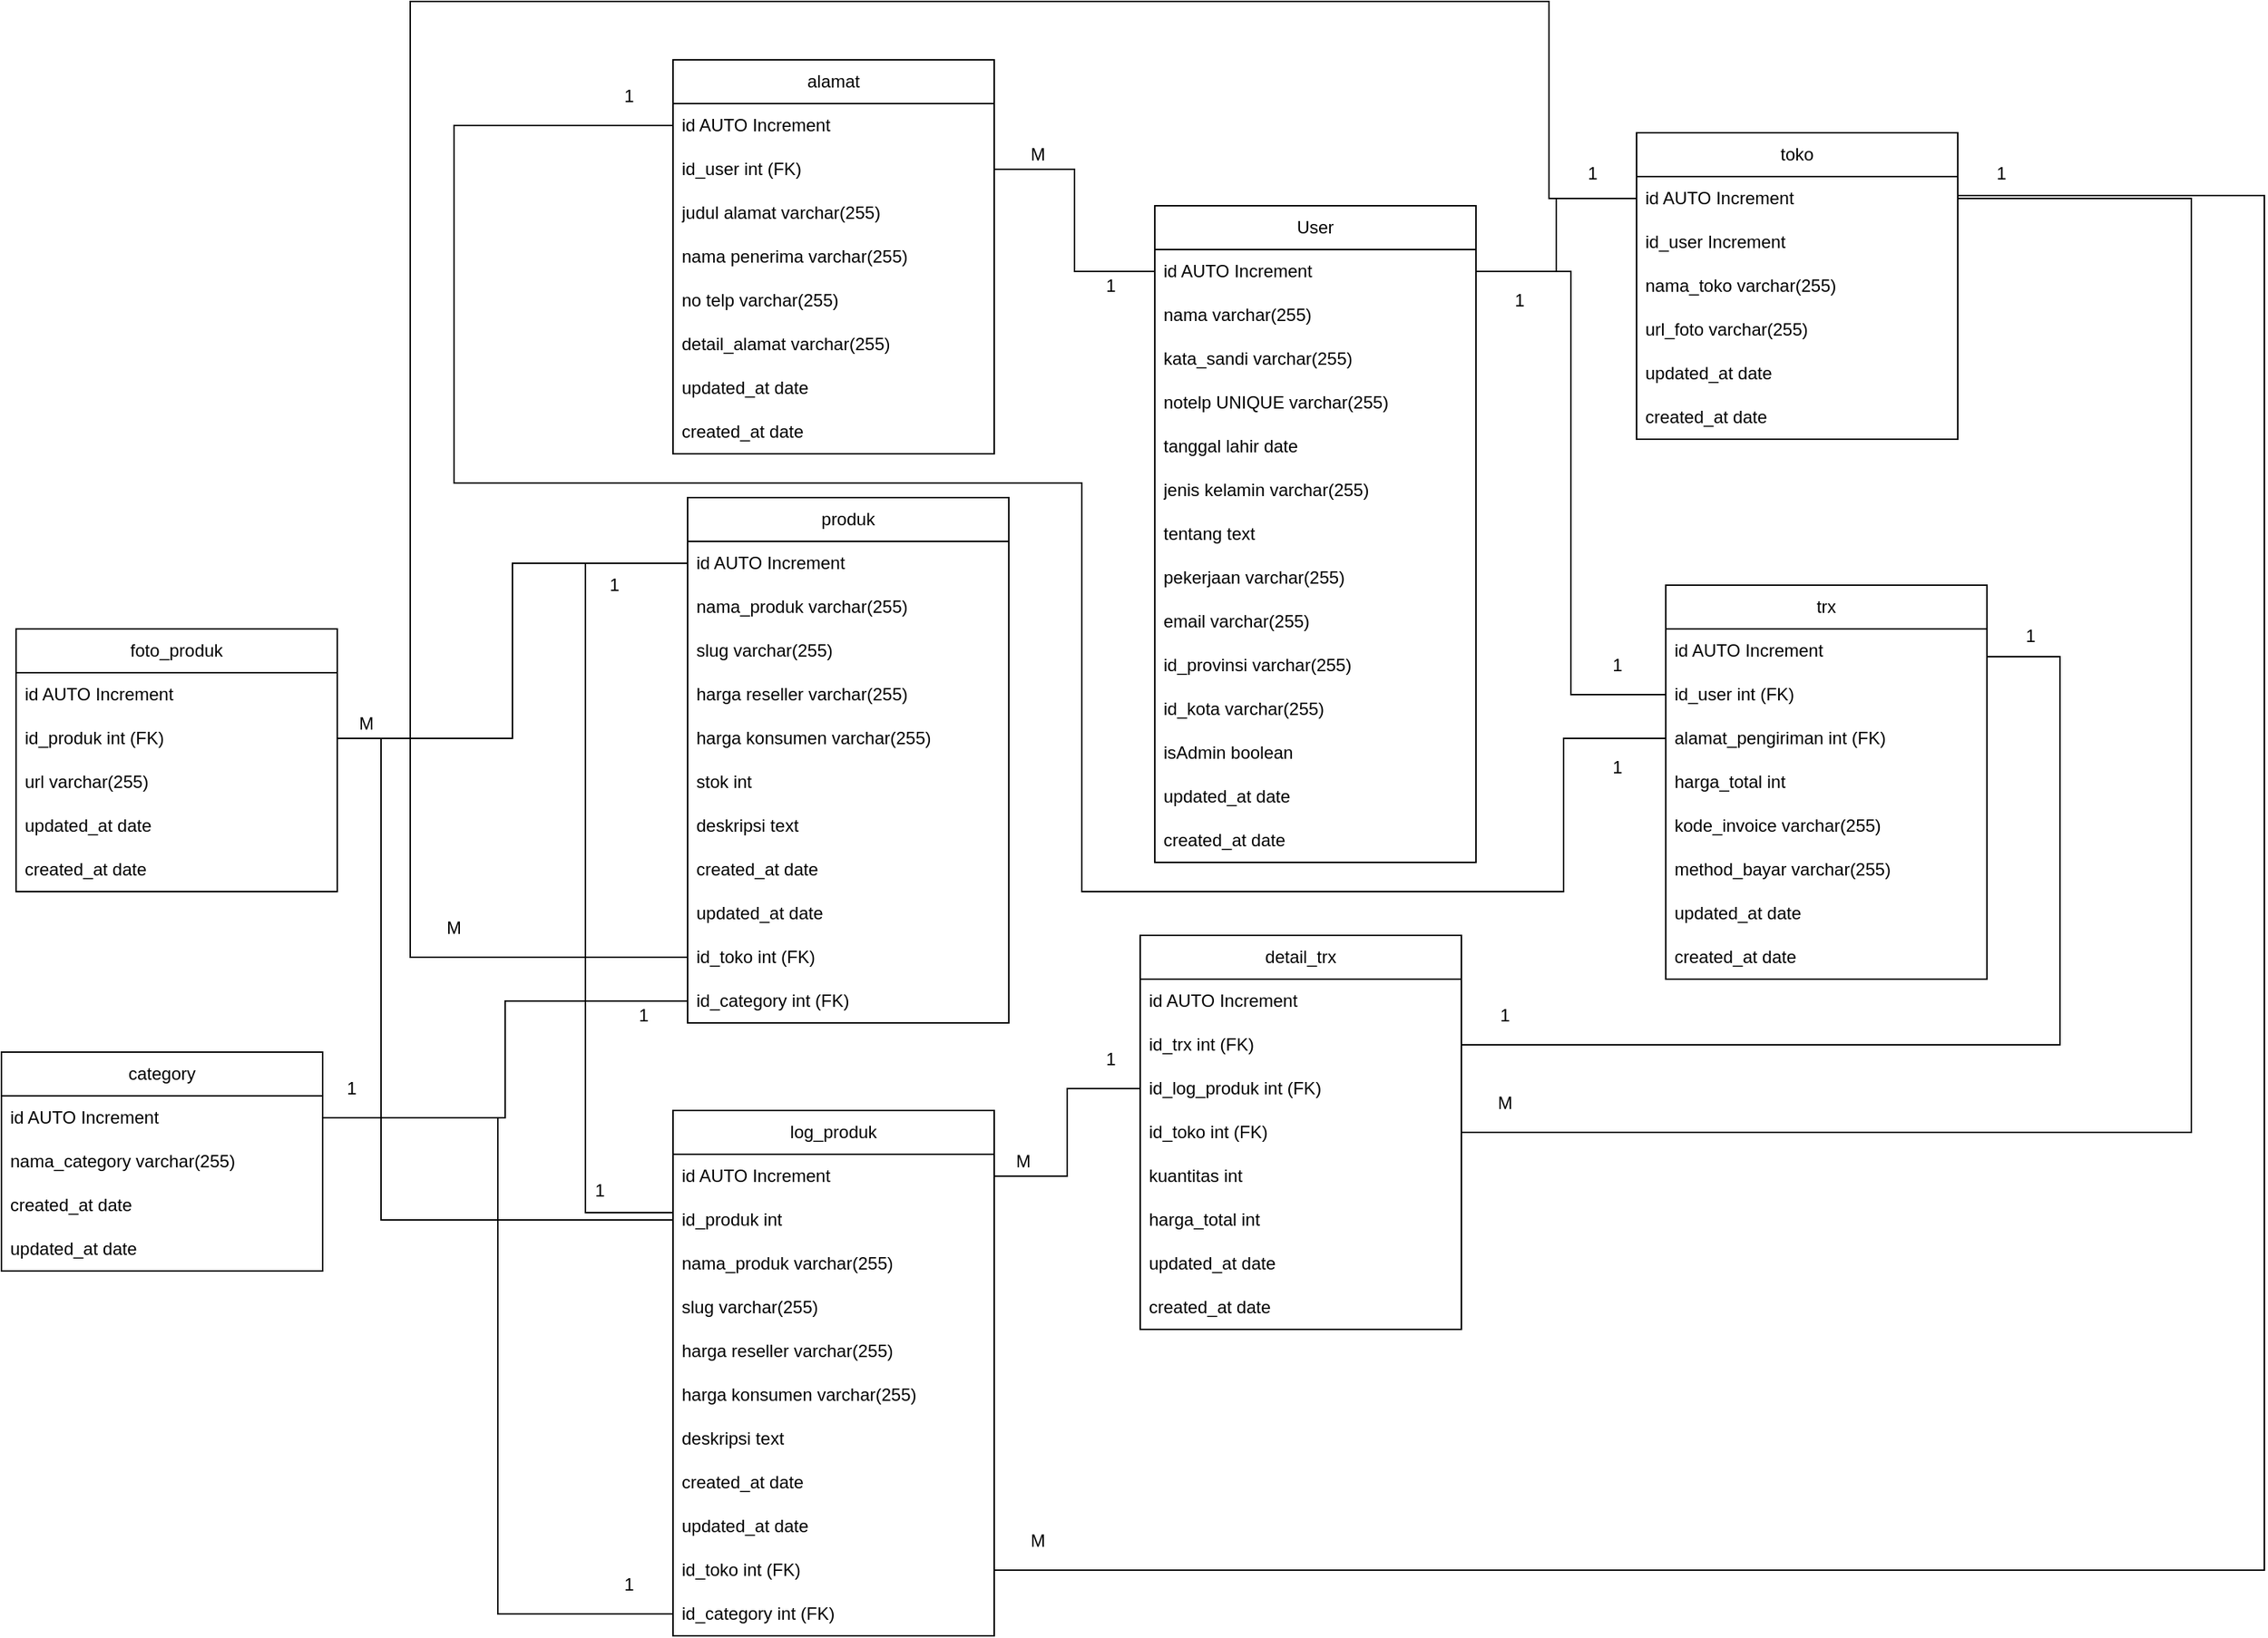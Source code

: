 <mxfile version="20.8.3" type="google"><diagram id="KQBnY74Hos26Ks-DuXT5" name="Page-1"><mxGraphModel grid="1" page="1" gridSize="10" guides="1" tooltips="1" connect="1" arrows="1" fold="1" pageScale="1" pageWidth="850" pageHeight="1100" math="0" shadow="0"><root><mxCell id="0"/><mxCell id="1" parent="0"/><mxCell id="DNa436gujoTy8kbdB5gE-1" value="User" style="swimlane;fontStyle=0;childLayout=stackLayout;horizontal=1;startSize=30;horizontalStack=0;resizeParent=1;resizeParentMax=0;resizeLast=0;collapsible=1;marginBottom=0;whiteSpace=wrap;html=1;" vertex="1" parent="1"><mxGeometry x="50" y="150" width="220" height="450" as="geometry"/></mxCell><mxCell id="DNa436gujoTy8kbdB5gE-2" value="id AUTO Increment" style="text;strokeColor=none;fillColor=none;align=left;verticalAlign=middle;spacingLeft=4;spacingRight=4;overflow=hidden;points=[[0,0.5],[1,0.5]];portConstraint=eastwest;rotatable=0;whiteSpace=wrap;html=1;" vertex="1" parent="DNa436gujoTy8kbdB5gE-1"><mxGeometry y="30" width="220" height="30" as="geometry"/></mxCell><mxCell id="DNa436gujoTy8kbdB5gE-3" value="nama varchar(255)" style="text;strokeColor=none;fillColor=none;align=left;verticalAlign=middle;spacingLeft=4;spacingRight=4;overflow=hidden;points=[[0,0.5],[1,0.5]];portConstraint=eastwest;rotatable=0;whiteSpace=wrap;html=1;" vertex="1" parent="DNa436gujoTy8kbdB5gE-1"><mxGeometry y="60" width="220" height="30" as="geometry"/></mxCell><mxCell id="DNa436gujoTy8kbdB5gE-4" value="kata_sandi varchar(255)" style="text;strokeColor=none;fillColor=none;align=left;verticalAlign=middle;spacingLeft=4;spacingRight=4;overflow=hidden;points=[[0,0.5],[1,0.5]];portConstraint=eastwest;rotatable=0;whiteSpace=wrap;html=1;" vertex="1" parent="DNa436gujoTy8kbdB5gE-1"><mxGeometry y="90" width="220" height="30" as="geometry"/></mxCell><mxCell id="DNa436gujoTy8kbdB5gE-5" value="notelp UNIQUE varchar(255)" style="text;strokeColor=none;fillColor=none;align=left;verticalAlign=middle;spacingLeft=4;spacingRight=4;overflow=hidden;points=[[0,0.5],[1,0.5]];portConstraint=eastwest;rotatable=0;whiteSpace=wrap;html=1;" vertex="1" parent="DNa436gujoTy8kbdB5gE-1"><mxGeometry y="120" width="220" height="30" as="geometry"/></mxCell><mxCell id="DNa436gujoTy8kbdB5gE-7" value="tanggal lahir date" style="text;strokeColor=none;fillColor=none;align=left;verticalAlign=middle;spacingLeft=4;spacingRight=4;overflow=hidden;points=[[0,0.5],[1,0.5]];portConstraint=eastwest;rotatable=0;whiteSpace=wrap;html=1;" vertex="1" parent="DNa436gujoTy8kbdB5gE-1"><mxGeometry y="150" width="220" height="30" as="geometry"/></mxCell><mxCell id="DNa436gujoTy8kbdB5gE-8" value="jenis kelamin varchar(255)" style="text;strokeColor=none;fillColor=none;align=left;verticalAlign=middle;spacingLeft=4;spacingRight=4;overflow=hidden;points=[[0,0.5],[1,0.5]];portConstraint=eastwest;rotatable=0;whiteSpace=wrap;html=1;" vertex="1" parent="DNa436gujoTy8kbdB5gE-1"><mxGeometry y="180" width="220" height="30" as="geometry"/></mxCell><mxCell id="DNa436gujoTy8kbdB5gE-9" value="tentang text" style="text;strokeColor=none;fillColor=none;align=left;verticalAlign=middle;spacingLeft=4;spacingRight=4;overflow=hidden;points=[[0,0.5],[1,0.5]];portConstraint=eastwest;rotatable=0;whiteSpace=wrap;html=1;" vertex="1" parent="DNa436gujoTy8kbdB5gE-1"><mxGeometry y="210" width="220" height="30" as="geometry"/></mxCell><mxCell id="P6yMIk0qTG_osEoe4rNK-1" value="pekerjaan varchar(255)" style="text;strokeColor=none;fillColor=none;align=left;verticalAlign=middle;spacingLeft=4;spacingRight=4;overflow=hidden;points=[[0,0.5],[1,0.5]];portConstraint=eastwest;rotatable=0;whiteSpace=wrap;html=1;" vertex="1" parent="DNa436gujoTy8kbdB5gE-1"><mxGeometry y="240" width="220" height="30" as="geometry"/></mxCell><mxCell id="ZB51NE4OQ8fc1RpSR0RS-1" value="email varchar(255)" style="text;strokeColor=none;fillColor=none;align=left;verticalAlign=middle;spacingLeft=4;spacingRight=4;overflow=hidden;points=[[0,0.5],[1,0.5]];portConstraint=eastwest;rotatable=0;whiteSpace=wrap;html=1;" vertex="1" parent="DNa436gujoTy8kbdB5gE-1"><mxGeometry y="270" width="220" height="30" as="geometry"/></mxCell><mxCell id="ZB51NE4OQ8fc1RpSR0RS-2" value="id_provinsi varchar(255)" style="text;strokeColor=none;fillColor=none;align=left;verticalAlign=middle;spacingLeft=4;spacingRight=4;overflow=hidden;points=[[0,0.5],[1,0.5]];portConstraint=eastwest;rotatable=0;whiteSpace=wrap;html=1;" vertex="1" parent="DNa436gujoTy8kbdB5gE-1"><mxGeometry y="300" width="220" height="30" as="geometry"/></mxCell><mxCell id="ZB51NE4OQ8fc1RpSR0RS-3" value="id_kota varchar(255)" style="text;strokeColor=none;fillColor=none;align=left;verticalAlign=middle;spacingLeft=4;spacingRight=4;overflow=hidden;points=[[0,0.5],[1,0.5]];portConstraint=eastwest;rotatable=0;whiteSpace=wrap;html=1;" vertex="1" parent="DNa436gujoTy8kbdB5gE-1"><mxGeometry y="330" width="220" height="30" as="geometry"/></mxCell><mxCell id="4ngwAUeDw_jG-7ZT7INU-1" value="isAdmin boolean" style="text;strokeColor=none;fillColor=none;align=left;verticalAlign=middle;spacingLeft=4;spacingRight=4;overflow=hidden;points=[[0,0.5],[1,0.5]];portConstraint=eastwest;rotatable=0;whiteSpace=wrap;html=1;" vertex="1" parent="DNa436gujoTy8kbdB5gE-1"><mxGeometry y="360" width="220" height="30" as="geometry"/></mxCell><mxCell id="P6yMIk0qTG_osEoe4rNK-61" value="updated_at date" style="text;strokeColor=none;fillColor=none;align=left;verticalAlign=middle;spacingLeft=4;spacingRight=4;overflow=hidden;points=[[0,0.5],[1,0.5]];portConstraint=eastwest;rotatable=0;whiteSpace=wrap;html=1;" vertex="1" parent="DNa436gujoTy8kbdB5gE-1"><mxGeometry y="390" width="220" height="30" as="geometry"/></mxCell><mxCell id="P6yMIk0qTG_osEoe4rNK-56" value="created_at date" style="text;strokeColor=none;fillColor=none;align=left;verticalAlign=middle;spacingLeft=4;spacingRight=4;overflow=hidden;points=[[0,0.5],[1,0.5]];portConstraint=eastwest;rotatable=0;whiteSpace=wrap;html=1;" vertex="1" parent="DNa436gujoTy8kbdB5gE-1"><mxGeometry y="420" width="220" height="30" as="geometry"/></mxCell><mxCell id="P6yMIk0qTG_osEoe4rNK-3" value="produk" style="swimlane;fontStyle=0;childLayout=stackLayout;horizontal=1;startSize=30;horizontalStack=0;resizeParent=1;resizeParentMax=0;resizeLast=0;collapsible=1;marginBottom=0;whiteSpace=wrap;html=1;" vertex="1" parent="1"><mxGeometry x="-270" y="350" width="220" height="360" as="geometry"/></mxCell><mxCell id="P6yMIk0qTG_osEoe4rNK-4" value="id AUTO Increment" style="text;strokeColor=none;fillColor=none;align=left;verticalAlign=middle;spacingLeft=4;spacingRight=4;overflow=hidden;points=[[0,0.5],[1,0.5]];portConstraint=eastwest;rotatable=0;whiteSpace=wrap;html=1;" vertex="1" parent="P6yMIk0qTG_osEoe4rNK-3"><mxGeometry y="30" width="220" height="30" as="geometry"/></mxCell><mxCell id="P6yMIk0qTG_osEoe4rNK-5" value="nama_produk varchar(255)" style="text;strokeColor=none;fillColor=none;align=left;verticalAlign=middle;spacingLeft=4;spacingRight=4;overflow=hidden;points=[[0,0.5],[1,0.5]];portConstraint=eastwest;rotatable=0;whiteSpace=wrap;html=1;" vertex="1" parent="P6yMIk0qTG_osEoe4rNK-3"><mxGeometry y="60" width="220" height="30" as="geometry"/></mxCell><mxCell id="P6yMIk0qTG_osEoe4rNK-6" value="slug varchar(255)" style="text;strokeColor=none;fillColor=none;align=left;verticalAlign=middle;spacingLeft=4;spacingRight=4;overflow=hidden;points=[[0,0.5],[1,0.5]];portConstraint=eastwest;rotatable=0;whiteSpace=wrap;html=1;" vertex="1" parent="P6yMIk0qTG_osEoe4rNK-3"><mxGeometry y="90" width="220" height="30" as="geometry"/></mxCell><mxCell id="P6yMIk0qTG_osEoe4rNK-22" value="harga reseller varchar(255)" style="text;strokeColor=none;fillColor=none;align=left;verticalAlign=middle;spacingLeft=4;spacingRight=4;overflow=hidden;points=[[0,0.5],[1,0.5]];portConstraint=eastwest;rotatable=0;whiteSpace=wrap;html=1;" vertex="1" parent="P6yMIk0qTG_osEoe4rNK-3"><mxGeometry y="120" width="220" height="30" as="geometry"/></mxCell><mxCell id="P6yMIk0qTG_osEoe4rNK-23" value="harga konsumen varchar(255)" style="text;strokeColor=none;fillColor=none;align=left;verticalAlign=middle;spacingLeft=4;spacingRight=4;overflow=hidden;points=[[0,0.5],[1,0.5]];portConstraint=eastwest;rotatable=0;whiteSpace=wrap;html=1;" vertex="1" parent="P6yMIk0qTG_osEoe4rNK-3"><mxGeometry y="150" width="220" height="30" as="geometry"/></mxCell><mxCell id="P6yMIk0qTG_osEoe4rNK-24" value="stok int" style="text;strokeColor=none;fillColor=none;align=left;verticalAlign=middle;spacingLeft=4;spacingRight=4;overflow=hidden;points=[[0,0.5],[1,0.5]];portConstraint=eastwest;rotatable=0;whiteSpace=wrap;html=1;" vertex="1" parent="P6yMIk0qTG_osEoe4rNK-3"><mxGeometry y="180" width="220" height="30" as="geometry"/></mxCell><mxCell id="P6yMIk0qTG_osEoe4rNK-25" value="deskripsi text" style="text;strokeColor=none;fillColor=none;align=left;verticalAlign=middle;spacingLeft=4;spacingRight=4;overflow=hidden;points=[[0,0.5],[1,0.5]];portConstraint=eastwest;rotatable=0;whiteSpace=wrap;html=1;" vertex="1" parent="P6yMIk0qTG_osEoe4rNK-3"><mxGeometry y="210" width="220" height="30" as="geometry"/></mxCell><mxCell id="P6yMIk0qTG_osEoe4rNK-60" value="created_at date" style="text;strokeColor=none;fillColor=none;align=left;verticalAlign=middle;spacingLeft=4;spacingRight=4;overflow=hidden;points=[[0,0.5],[1,0.5]];portConstraint=eastwest;rotatable=0;whiteSpace=wrap;html=1;" vertex="1" parent="P6yMIk0qTG_osEoe4rNK-3"><mxGeometry y="240" width="220" height="30" as="geometry"/></mxCell><mxCell id="P6yMIk0qTG_osEoe4rNK-57" value="updated_at date" style="text;strokeColor=none;fillColor=none;align=left;verticalAlign=middle;spacingLeft=4;spacingRight=4;overflow=hidden;points=[[0,0.5],[1,0.5]];portConstraint=eastwest;rotatable=0;whiteSpace=wrap;html=1;" vertex="1" parent="P6yMIk0qTG_osEoe4rNK-3"><mxGeometry y="270" width="220" height="30" as="geometry"/></mxCell><mxCell id="P6yMIk0qTG_osEoe4rNK-26" value="id_toko int (FK)" style="text;strokeColor=none;fillColor=none;align=left;verticalAlign=middle;spacingLeft=4;spacingRight=4;overflow=hidden;points=[[0,0.5],[1,0.5]];portConstraint=eastwest;rotatable=0;whiteSpace=wrap;html=1;" vertex="1" parent="P6yMIk0qTG_osEoe4rNK-3"><mxGeometry y="300" width="220" height="30" as="geometry"/></mxCell><mxCell id="P6yMIk0qTG_osEoe4rNK-40" value="id_category int (FK)" style="text;strokeColor=none;fillColor=none;align=left;verticalAlign=middle;spacingLeft=4;spacingRight=4;overflow=hidden;points=[[0,0.5],[1,0.5]];portConstraint=eastwest;rotatable=0;whiteSpace=wrap;html=1;" vertex="1" parent="P6yMIk0qTG_osEoe4rNK-3"><mxGeometry y="330" width="220" height="30" as="geometry"/></mxCell><mxCell id="P6yMIk0qTG_osEoe4rNK-14" value="category" style="swimlane;fontStyle=0;childLayout=stackLayout;horizontal=1;startSize=30;horizontalStack=0;resizeParent=1;resizeParentMax=0;resizeLast=0;collapsible=1;marginBottom=0;whiteSpace=wrap;html=1;" vertex="1" parent="1"><mxGeometry x="-740" y="730" width="220" height="150" as="geometry"/></mxCell><mxCell id="P6yMIk0qTG_osEoe4rNK-129" value="id AUTO Increment" style="text;strokeColor=none;fillColor=none;align=left;verticalAlign=middle;spacingLeft=4;spacingRight=4;overflow=hidden;points=[[0,0.5],[1,0.5]];portConstraint=eastwest;rotatable=0;whiteSpace=wrap;html=1;" vertex="1" parent="P6yMIk0qTG_osEoe4rNK-14"><mxGeometry y="30" width="220" height="30" as="geometry"/></mxCell><mxCell id="P6yMIk0qTG_osEoe4rNK-16" value="nama_category varchar(255)" style="text;strokeColor=none;fillColor=none;align=left;verticalAlign=middle;spacingLeft=4;spacingRight=4;overflow=hidden;points=[[0,0.5],[1,0.5]];portConstraint=eastwest;rotatable=0;whiteSpace=wrap;html=1;" vertex="1" parent="P6yMIk0qTG_osEoe4rNK-14"><mxGeometry y="60" width="220" height="30" as="geometry"/></mxCell><mxCell id="P6yMIk0qTG_osEoe4rNK-64" value="created_at date" style="text;strokeColor=none;fillColor=none;align=left;verticalAlign=middle;spacingLeft=4;spacingRight=4;overflow=hidden;points=[[0,0.5],[1,0.5]];portConstraint=eastwest;rotatable=0;whiteSpace=wrap;html=1;" vertex="1" parent="P6yMIk0qTG_osEoe4rNK-14"><mxGeometry y="90" width="220" height="30" as="geometry"/></mxCell><mxCell id="P6yMIk0qTG_osEoe4rNK-65" value="updated_at date" style="text;strokeColor=none;fillColor=none;align=left;verticalAlign=middle;spacingLeft=4;spacingRight=4;overflow=hidden;points=[[0,0.5],[1,0.5]];portConstraint=eastwest;rotatable=0;whiteSpace=wrap;html=1;" vertex="1" parent="P6yMIk0qTG_osEoe4rNK-14"><mxGeometry y="120" width="220" height="30" as="geometry"/></mxCell><mxCell id="P6yMIk0qTG_osEoe4rNK-18" value="foto_produk" style="swimlane;fontStyle=0;childLayout=stackLayout;horizontal=1;startSize=30;horizontalStack=0;resizeParent=1;resizeParentMax=0;resizeLast=0;collapsible=1;marginBottom=0;whiteSpace=wrap;html=1;" vertex="1" parent="1"><mxGeometry x="-730" y="440" width="220" height="180" as="geometry"/></mxCell><mxCell id="P6yMIk0qTG_osEoe4rNK-19" value="id AUTO Increment" style="text;strokeColor=none;fillColor=none;align=left;verticalAlign=middle;spacingLeft=4;spacingRight=4;overflow=hidden;points=[[0,0.5],[1,0.5]];portConstraint=eastwest;rotatable=0;whiteSpace=wrap;html=1;" vertex="1" parent="P6yMIk0qTG_osEoe4rNK-18"><mxGeometry y="30" width="220" height="30" as="geometry"/></mxCell><mxCell id="P6yMIk0qTG_osEoe4rNK-20" value="id_produk int (FK)" style="text;strokeColor=none;fillColor=none;align=left;verticalAlign=middle;spacingLeft=4;spacingRight=4;overflow=hidden;points=[[0,0.5],[1,0.5]];portConstraint=eastwest;rotatable=0;whiteSpace=wrap;html=1;" vertex="1" parent="P6yMIk0qTG_osEoe4rNK-18"><mxGeometry y="60" width="220" height="30" as="geometry"/></mxCell><mxCell id="P6yMIk0qTG_osEoe4rNK-21" value="url varchar(255)" style="text;strokeColor=none;fillColor=none;align=left;verticalAlign=middle;spacingLeft=4;spacingRight=4;overflow=hidden;points=[[0,0.5],[1,0.5]];portConstraint=eastwest;rotatable=0;whiteSpace=wrap;html=1;" vertex="1" parent="P6yMIk0qTG_osEoe4rNK-18"><mxGeometry y="90" width="220" height="30" as="geometry"/></mxCell><mxCell id="P6yMIk0qTG_osEoe4rNK-67" value="updated_at date" style="text;strokeColor=none;fillColor=none;align=left;verticalAlign=middle;spacingLeft=4;spacingRight=4;overflow=hidden;points=[[0,0.5],[1,0.5]];portConstraint=eastwest;rotatable=0;whiteSpace=wrap;html=1;" vertex="1" parent="P6yMIk0qTG_osEoe4rNK-18"><mxGeometry y="120" width="220" height="30" as="geometry"/></mxCell><mxCell id="P6yMIk0qTG_osEoe4rNK-66" value="created_at date" style="text;strokeColor=none;fillColor=none;align=left;verticalAlign=middle;spacingLeft=4;spacingRight=4;overflow=hidden;points=[[0,0.5],[1,0.5]];portConstraint=eastwest;rotatable=0;whiteSpace=wrap;html=1;" vertex="1" parent="P6yMIk0qTG_osEoe4rNK-18"><mxGeometry y="150" width="220" height="30" as="geometry"/></mxCell><mxCell id="P6yMIk0qTG_osEoe4rNK-29" value="trx" style="swimlane;fontStyle=0;childLayout=stackLayout;horizontal=1;startSize=30;horizontalStack=0;resizeParent=1;resizeParentMax=0;resizeLast=0;collapsible=1;marginBottom=0;whiteSpace=wrap;html=1;" vertex="1" parent="1"><mxGeometry x="400" y="410" width="220" height="270" as="geometry"/></mxCell><mxCell id="P6yMIk0qTG_osEoe4rNK-30" value="id AUTO Increment" style="text;strokeColor=none;fillColor=none;align=left;verticalAlign=middle;spacingLeft=4;spacingRight=4;overflow=hidden;points=[[0,0.5],[1,0.5]];portConstraint=eastwest;rotatable=0;whiteSpace=wrap;html=1;" vertex="1" parent="P6yMIk0qTG_osEoe4rNK-29"><mxGeometry y="30" width="220" height="30" as="geometry"/></mxCell><mxCell id="P6yMIk0qTG_osEoe4rNK-42" value="id_user int (FK)" style="text;strokeColor=none;fillColor=none;align=left;verticalAlign=middle;spacingLeft=4;spacingRight=4;overflow=hidden;points=[[0,0.5],[1,0.5]];portConstraint=eastwest;rotatable=0;whiteSpace=wrap;html=1;" vertex="1" parent="P6yMIk0qTG_osEoe4rNK-29"><mxGeometry y="60" width="220" height="30" as="geometry"/></mxCell><mxCell id="P6yMIk0qTG_osEoe4rNK-43" value="alamat_pengiriman int (FK)" style="text;strokeColor=none;fillColor=none;align=left;verticalAlign=middle;spacingLeft=4;spacingRight=4;overflow=hidden;points=[[0,0.5],[1,0.5]];portConstraint=eastwest;rotatable=0;whiteSpace=wrap;html=1;" vertex="1" parent="P6yMIk0qTG_osEoe4rNK-29"><mxGeometry y="90" width="220" height="30" as="geometry"/></mxCell><mxCell id="P6yMIk0qTG_osEoe4rNK-32" value="harga_total int" style="text;strokeColor=none;fillColor=none;align=left;verticalAlign=middle;spacingLeft=4;spacingRight=4;overflow=hidden;points=[[0,0.5],[1,0.5]];portConstraint=eastwest;rotatable=0;whiteSpace=wrap;html=1;" vertex="1" parent="P6yMIk0qTG_osEoe4rNK-29"><mxGeometry y="120" width="220" height="30" as="geometry"/></mxCell><mxCell id="P6yMIk0qTG_osEoe4rNK-33" value="kode_invoice varchar(255)" style="text;strokeColor=none;fillColor=none;align=left;verticalAlign=middle;spacingLeft=4;spacingRight=4;overflow=hidden;points=[[0,0.5],[1,0.5]];portConstraint=eastwest;rotatable=0;whiteSpace=wrap;html=1;" vertex="1" parent="P6yMIk0qTG_osEoe4rNK-29"><mxGeometry y="150" width="220" height="30" as="geometry"/></mxCell><mxCell id="P6yMIk0qTG_osEoe4rNK-146" value="method_bayar varchar(255)" style="text;strokeColor=none;fillColor=none;align=left;verticalAlign=middle;spacingLeft=4;spacingRight=4;overflow=hidden;points=[[0,0.5],[1,0.5]];portConstraint=eastwest;rotatable=0;whiteSpace=wrap;html=1;" vertex="1" parent="P6yMIk0qTG_osEoe4rNK-29"><mxGeometry y="180" width="220" height="30" as="geometry"/></mxCell><mxCell id="P6yMIk0qTG_osEoe4rNK-69" value="updated_at date" style="text;strokeColor=none;fillColor=none;align=left;verticalAlign=middle;spacingLeft=4;spacingRight=4;overflow=hidden;points=[[0,0.5],[1,0.5]];portConstraint=eastwest;rotatable=0;whiteSpace=wrap;html=1;" vertex="1" parent="P6yMIk0qTG_osEoe4rNK-29"><mxGeometry y="210" width="220" height="30" as="geometry"/></mxCell><mxCell id="P6yMIk0qTG_osEoe4rNK-68" value="created_at date" style="text;strokeColor=none;fillColor=none;align=left;verticalAlign=middle;spacingLeft=4;spacingRight=4;overflow=hidden;points=[[0,0.5],[1,0.5]];portConstraint=eastwest;rotatable=0;whiteSpace=wrap;html=1;" vertex="1" parent="P6yMIk0qTG_osEoe4rNK-29"><mxGeometry y="240" width="220" height="30" as="geometry"/></mxCell><mxCell id="P6yMIk0qTG_osEoe4rNK-45" value="log_produk" style="swimlane;fontStyle=0;childLayout=stackLayout;horizontal=1;startSize=30;horizontalStack=0;resizeParent=1;resizeParentMax=0;resizeLast=0;collapsible=1;marginBottom=0;whiteSpace=wrap;html=1;" vertex="1" parent="1"><mxGeometry x="-280" y="770" width="220" height="360" as="geometry"/></mxCell><mxCell id="P6yMIk0qTG_osEoe4rNK-46" value="id AUTO Increment" style="text;strokeColor=none;fillColor=none;align=left;verticalAlign=middle;spacingLeft=4;spacingRight=4;overflow=hidden;points=[[0,0.5],[1,0.5]];portConstraint=eastwest;rotatable=0;whiteSpace=wrap;html=1;" vertex="1" parent="P6yMIk0qTG_osEoe4rNK-45"><mxGeometry y="30" width="220" height="30" as="geometry"/></mxCell><mxCell id="P6yMIk0qTG_osEoe4rNK-55" value="id_produk int" style="text;strokeColor=none;fillColor=none;align=left;verticalAlign=middle;spacingLeft=4;spacingRight=4;overflow=hidden;points=[[0,0.5],[1,0.5]];portConstraint=eastwest;rotatable=0;whiteSpace=wrap;html=1;" vertex="1" parent="P6yMIk0qTG_osEoe4rNK-45"><mxGeometry y="60" width="220" height="30" as="geometry"/></mxCell><mxCell id="P6yMIk0qTG_osEoe4rNK-47" value="nama_produk varchar(255)" style="text;strokeColor=none;fillColor=none;align=left;verticalAlign=middle;spacingLeft=4;spacingRight=4;overflow=hidden;points=[[0,0.5],[1,0.5]];portConstraint=eastwest;rotatable=0;whiteSpace=wrap;html=1;" vertex="1" parent="P6yMIk0qTG_osEoe4rNK-45"><mxGeometry y="90" width="220" height="30" as="geometry"/></mxCell><mxCell id="P6yMIk0qTG_osEoe4rNK-48" value="slug varchar(255)" style="text;strokeColor=none;fillColor=none;align=left;verticalAlign=middle;spacingLeft=4;spacingRight=4;overflow=hidden;points=[[0,0.5],[1,0.5]];portConstraint=eastwest;rotatable=0;whiteSpace=wrap;html=1;" vertex="1" parent="P6yMIk0qTG_osEoe4rNK-45"><mxGeometry y="120" width="220" height="30" as="geometry"/></mxCell><mxCell id="P6yMIk0qTG_osEoe4rNK-49" value="harga reseller varchar(255)" style="text;strokeColor=none;fillColor=none;align=left;verticalAlign=middle;spacingLeft=4;spacingRight=4;overflow=hidden;points=[[0,0.5],[1,0.5]];portConstraint=eastwest;rotatable=0;whiteSpace=wrap;html=1;" vertex="1" parent="P6yMIk0qTG_osEoe4rNK-45"><mxGeometry y="150" width="220" height="30" as="geometry"/></mxCell><mxCell id="P6yMIk0qTG_osEoe4rNK-50" value="harga konsumen varchar(255)" style="text;strokeColor=none;fillColor=none;align=left;verticalAlign=middle;spacingLeft=4;spacingRight=4;overflow=hidden;points=[[0,0.5],[1,0.5]];portConstraint=eastwest;rotatable=0;whiteSpace=wrap;html=1;" vertex="1" parent="P6yMIk0qTG_osEoe4rNK-45"><mxGeometry y="180" width="220" height="30" as="geometry"/></mxCell><mxCell id="P6yMIk0qTG_osEoe4rNK-52" value="deskripsi text" style="text;strokeColor=none;fillColor=none;align=left;verticalAlign=middle;spacingLeft=4;spacingRight=4;overflow=hidden;points=[[0,0.5],[1,0.5]];portConstraint=eastwest;rotatable=0;whiteSpace=wrap;html=1;" vertex="1" parent="P6yMIk0qTG_osEoe4rNK-45"><mxGeometry y="210" width="220" height="30" as="geometry"/></mxCell><mxCell id="P6yMIk0qTG_osEoe4rNK-63" value="created_at date" style="text;strokeColor=none;fillColor=none;align=left;verticalAlign=middle;spacingLeft=4;spacingRight=4;overflow=hidden;points=[[0,0.5],[1,0.5]];portConstraint=eastwest;rotatable=0;whiteSpace=wrap;html=1;" vertex="1" parent="P6yMIk0qTG_osEoe4rNK-45"><mxGeometry y="240" width="220" height="30" as="geometry"/></mxCell><mxCell id="P6yMIk0qTG_osEoe4rNK-62" value="updated_at date" style="text;strokeColor=none;fillColor=none;align=left;verticalAlign=middle;spacingLeft=4;spacingRight=4;overflow=hidden;points=[[0,0.5],[1,0.5]];portConstraint=eastwest;rotatable=0;whiteSpace=wrap;html=1;" vertex="1" parent="P6yMIk0qTG_osEoe4rNK-45"><mxGeometry y="270" width="220" height="30" as="geometry"/></mxCell><mxCell id="P6yMIk0qTG_osEoe4rNK-53" value="id_toko int (FK)" style="text;strokeColor=none;fillColor=none;align=left;verticalAlign=middle;spacingLeft=4;spacingRight=4;overflow=hidden;points=[[0,0.5],[1,0.5]];portConstraint=eastwest;rotatable=0;whiteSpace=wrap;html=1;" vertex="1" parent="P6yMIk0qTG_osEoe4rNK-45"><mxGeometry y="300" width="220" height="30" as="geometry"/></mxCell><mxCell id="P6yMIk0qTG_osEoe4rNK-54" value="id_category int (FK)" style="text;strokeColor=none;fillColor=none;align=left;verticalAlign=middle;spacingLeft=4;spacingRight=4;overflow=hidden;points=[[0,0.5],[1,0.5]];portConstraint=eastwest;rotatable=0;whiteSpace=wrap;html=1;" vertex="1" parent="P6yMIk0qTG_osEoe4rNK-45"><mxGeometry y="330" width="220" height="30" as="geometry"/></mxCell><mxCell id="P6yMIk0qTG_osEoe4rNK-70" value="detail_trx" style="swimlane;fontStyle=0;childLayout=stackLayout;horizontal=1;startSize=30;horizontalStack=0;resizeParent=1;resizeParentMax=0;resizeLast=0;collapsible=1;marginBottom=0;whiteSpace=wrap;html=1;" vertex="1" parent="1"><mxGeometry x="40" y="650" width="220" height="270" as="geometry"/></mxCell><mxCell id="P6yMIk0qTG_osEoe4rNK-71" value="id AUTO Increment" style="text;strokeColor=none;fillColor=none;align=left;verticalAlign=middle;spacingLeft=4;spacingRight=4;overflow=hidden;points=[[0,0.5],[1,0.5]];portConstraint=eastwest;rotatable=0;whiteSpace=wrap;html=1;" vertex="1" parent="P6yMIk0qTG_osEoe4rNK-70"><mxGeometry y="30" width="220" height="30" as="geometry"/></mxCell><mxCell id="P6yMIk0qTG_osEoe4rNK-72" value="id_trx int (FK)" style="text;strokeColor=none;fillColor=none;align=left;verticalAlign=middle;spacingLeft=4;spacingRight=4;overflow=hidden;points=[[0,0.5],[1,0.5]];portConstraint=eastwest;rotatable=0;whiteSpace=wrap;html=1;" vertex="1" parent="P6yMIk0qTG_osEoe4rNK-70"><mxGeometry y="60" width="220" height="30" as="geometry"/></mxCell><mxCell id="P6yMIk0qTG_osEoe4rNK-75" value="id_log_produk int (FK)" style="text;strokeColor=none;fillColor=none;align=left;verticalAlign=middle;spacingLeft=4;spacingRight=4;overflow=hidden;points=[[0,0.5],[1,0.5]];portConstraint=eastwest;rotatable=0;whiteSpace=wrap;html=1;" vertex="1" parent="P6yMIk0qTG_osEoe4rNK-70"><mxGeometry y="90" width="220" height="30" as="geometry"/></mxCell><mxCell id="P6yMIk0qTG_osEoe4rNK-131" value="id_toko int (FK)" style="text;strokeColor=none;fillColor=none;align=left;verticalAlign=middle;spacingLeft=4;spacingRight=4;overflow=hidden;points=[[0,0.5],[1,0.5]];portConstraint=eastwest;rotatable=0;whiteSpace=wrap;html=1;" vertex="1" parent="P6yMIk0qTG_osEoe4rNK-70"><mxGeometry y="120" width="220" height="30" as="geometry"/></mxCell><mxCell id="P6yMIk0qTG_osEoe4rNK-76" value="kuantitas int" style="text;strokeColor=none;fillColor=none;align=left;verticalAlign=middle;spacingLeft=4;spacingRight=4;overflow=hidden;points=[[0,0.5],[1,0.5]];portConstraint=eastwest;rotatable=0;whiteSpace=wrap;html=1;" vertex="1" parent="P6yMIk0qTG_osEoe4rNK-70"><mxGeometry y="150" width="220" height="30" as="geometry"/></mxCell><mxCell id="P6yMIk0qTG_osEoe4rNK-77" value="harga_total int" style="text;strokeColor=none;fillColor=none;align=left;verticalAlign=middle;spacingLeft=4;spacingRight=4;overflow=hidden;points=[[0,0.5],[1,0.5]];portConstraint=eastwest;rotatable=0;whiteSpace=wrap;html=1;" vertex="1" parent="P6yMIk0qTG_osEoe4rNK-70"><mxGeometry y="180" width="220" height="30" as="geometry"/></mxCell><mxCell id="P6yMIk0qTG_osEoe4rNK-83" value="updated_at date" style="text;strokeColor=none;fillColor=none;align=left;verticalAlign=middle;spacingLeft=4;spacingRight=4;overflow=hidden;points=[[0,0.5],[1,0.5]];portConstraint=eastwest;rotatable=0;whiteSpace=wrap;html=1;" vertex="1" parent="P6yMIk0qTG_osEoe4rNK-70"><mxGeometry y="210" width="220" height="30" as="geometry"/></mxCell><mxCell id="P6yMIk0qTG_osEoe4rNK-84" value="created_at date" style="text;strokeColor=none;fillColor=none;align=left;verticalAlign=middle;spacingLeft=4;spacingRight=4;overflow=hidden;points=[[0,0.5],[1,0.5]];portConstraint=eastwest;rotatable=0;whiteSpace=wrap;html=1;" vertex="1" parent="P6yMIk0qTG_osEoe4rNK-70"><mxGeometry y="240" width="220" height="30" as="geometry"/></mxCell><mxCell id="P6yMIk0qTG_osEoe4rNK-89" value="alamat" style="swimlane;fontStyle=0;childLayout=stackLayout;horizontal=1;startSize=30;horizontalStack=0;resizeParent=1;resizeParentMax=0;resizeLast=0;collapsible=1;marginBottom=0;whiteSpace=wrap;html=1;" vertex="1" parent="1"><mxGeometry x="-280" y="50" width="220" height="270" as="geometry"/></mxCell><mxCell id="P6yMIk0qTG_osEoe4rNK-90" value="id AUTO Increment" style="text;strokeColor=none;fillColor=none;align=left;verticalAlign=middle;spacingLeft=4;spacingRight=4;overflow=hidden;points=[[0,0.5],[1,0.5]];portConstraint=eastwest;rotatable=0;whiteSpace=wrap;html=1;" vertex="1" parent="P6yMIk0qTG_osEoe4rNK-89"><mxGeometry y="30" width="220" height="30" as="geometry"/></mxCell><mxCell id="P6yMIk0qTG_osEoe4rNK-91" value="id_user int (FK)" style="text;strokeColor=none;fillColor=none;align=left;verticalAlign=middle;spacingLeft=4;spacingRight=4;overflow=hidden;points=[[0,0.5],[1,0.5]];portConstraint=eastwest;rotatable=0;whiteSpace=wrap;html=1;" vertex="1" parent="P6yMIk0qTG_osEoe4rNK-89"><mxGeometry y="60" width="220" height="30" as="geometry"/></mxCell><mxCell id="P6yMIk0qTG_osEoe4rNK-92" value="judul alamat varchar(255)" style="text;strokeColor=none;fillColor=none;align=left;verticalAlign=middle;spacingLeft=4;spacingRight=4;overflow=hidden;points=[[0,0.5],[1,0.5]];portConstraint=eastwest;rotatable=0;whiteSpace=wrap;html=1;" vertex="1" parent="P6yMIk0qTG_osEoe4rNK-89"><mxGeometry y="90" width="220" height="30" as="geometry"/></mxCell><mxCell id="P6yMIk0qTG_osEoe4rNK-93" value="nama penerima varchar(255)" style="text;strokeColor=none;fillColor=none;align=left;verticalAlign=middle;spacingLeft=4;spacingRight=4;overflow=hidden;points=[[0,0.5],[1,0.5]];portConstraint=eastwest;rotatable=0;whiteSpace=wrap;html=1;" vertex="1" parent="P6yMIk0qTG_osEoe4rNK-89"><mxGeometry y="120" width="220" height="30" as="geometry"/></mxCell><mxCell id="P6yMIk0qTG_osEoe4rNK-94" value="no telp&amp;nbsp;varchar(255)" style="text;strokeColor=none;fillColor=none;align=left;verticalAlign=middle;spacingLeft=4;spacingRight=4;overflow=hidden;points=[[0,0.5],[1,0.5]];portConstraint=eastwest;rotatable=0;whiteSpace=wrap;html=1;" vertex="1" parent="P6yMIk0qTG_osEoe4rNK-89"><mxGeometry y="150" width="220" height="30" as="geometry"/></mxCell><mxCell id="P6yMIk0qTG_osEoe4rNK-96" value="detail_alamat&amp;nbsp;varchar(255)" style="text;strokeColor=none;fillColor=none;align=left;verticalAlign=middle;spacingLeft=4;spacingRight=4;overflow=hidden;points=[[0,0.5],[1,0.5]];portConstraint=eastwest;rotatable=0;whiteSpace=wrap;html=1;" vertex="1" parent="P6yMIk0qTG_osEoe4rNK-89"><mxGeometry y="180" width="220" height="30" as="geometry"/></mxCell><mxCell id="P6yMIk0qTG_osEoe4rNK-100" value="updated_at date" style="text;strokeColor=none;fillColor=none;align=left;verticalAlign=middle;spacingLeft=4;spacingRight=4;overflow=hidden;points=[[0,0.5],[1,0.5]];portConstraint=eastwest;rotatable=0;whiteSpace=wrap;html=1;" vertex="1" parent="P6yMIk0qTG_osEoe4rNK-89"><mxGeometry y="210" width="220" height="30" as="geometry"/></mxCell><mxCell id="P6yMIk0qTG_osEoe4rNK-101" value="created_at date" style="text;strokeColor=none;fillColor=none;align=left;verticalAlign=middle;spacingLeft=4;spacingRight=4;overflow=hidden;points=[[0,0.5],[1,0.5]];portConstraint=eastwest;rotatable=0;whiteSpace=wrap;html=1;" vertex="1" parent="P6yMIk0qTG_osEoe4rNK-89"><mxGeometry y="240" width="220" height="30" as="geometry"/></mxCell><mxCell id="P6yMIk0qTG_osEoe4rNK-116" value="toko" style="swimlane;fontStyle=0;childLayout=stackLayout;horizontal=1;startSize=30;horizontalStack=0;resizeParent=1;resizeParentMax=0;resizeLast=0;collapsible=1;marginBottom=0;whiteSpace=wrap;html=1;" vertex="1" parent="1"><mxGeometry x="380" y="100" width="220" height="210" as="geometry"/></mxCell><mxCell id="P6yMIk0qTG_osEoe4rNK-117" value="id AUTO Increment" style="text;strokeColor=none;fillColor=none;align=left;verticalAlign=middle;spacingLeft=4;spacingRight=4;overflow=hidden;points=[[0,0.5],[1,0.5]];portConstraint=eastwest;rotatable=0;whiteSpace=wrap;html=1;" vertex="1" parent="P6yMIk0qTG_osEoe4rNK-116"><mxGeometry y="30" width="220" height="30" as="geometry"/></mxCell><mxCell id="P6yMIk0qTG_osEoe4rNK-130" value="id_user Increment" style="text;strokeColor=none;fillColor=none;align=left;verticalAlign=middle;spacingLeft=4;spacingRight=4;overflow=hidden;points=[[0,0.5],[1,0.5]];portConstraint=eastwest;rotatable=0;whiteSpace=wrap;html=1;" vertex="1" parent="P6yMIk0qTG_osEoe4rNK-116"><mxGeometry y="60" width="220" height="30" as="geometry"/></mxCell><mxCell id="P6yMIk0qTG_osEoe4rNK-118" value="nama_toko varchar(255)" style="text;strokeColor=none;fillColor=none;align=left;verticalAlign=middle;spacingLeft=4;spacingRight=4;overflow=hidden;points=[[0,0.5],[1,0.5]];portConstraint=eastwest;rotatable=0;whiteSpace=wrap;html=1;" vertex="1" parent="P6yMIk0qTG_osEoe4rNK-116"><mxGeometry y="90" width="220" height="30" as="geometry"/></mxCell><mxCell id="P6yMIk0qTG_osEoe4rNK-119" value="url_foto varchar(255)" style="text;strokeColor=none;fillColor=none;align=left;verticalAlign=middle;spacingLeft=4;spacingRight=4;overflow=hidden;points=[[0,0.5],[1,0.5]];portConstraint=eastwest;rotatable=0;whiteSpace=wrap;html=1;" vertex="1" parent="P6yMIk0qTG_osEoe4rNK-116"><mxGeometry y="120" width="220" height="30" as="geometry"/></mxCell><mxCell id="P6yMIk0qTG_osEoe4rNK-127" value="updated_at date" style="text;strokeColor=none;fillColor=none;align=left;verticalAlign=middle;spacingLeft=4;spacingRight=4;overflow=hidden;points=[[0,0.5],[1,0.5]];portConstraint=eastwest;rotatable=0;whiteSpace=wrap;html=1;" vertex="1" parent="P6yMIk0qTG_osEoe4rNK-116"><mxGeometry y="150" width="220" height="30" as="geometry"/></mxCell><mxCell id="P6yMIk0qTG_osEoe4rNK-128" value="created_at date" style="text;strokeColor=none;fillColor=none;align=left;verticalAlign=middle;spacingLeft=4;spacingRight=4;overflow=hidden;points=[[0,0.5],[1,0.5]];portConstraint=eastwest;rotatable=0;whiteSpace=wrap;html=1;" vertex="1" parent="P6yMIk0qTG_osEoe4rNK-116"><mxGeometry y="180" width="220" height="30" as="geometry"/></mxCell><mxCell id="P6yMIk0qTG_osEoe4rNK-136" value="" style="group" connectable="0" vertex="1" parent="1"><mxGeometry x="-60" y="100" width="110" height="180" as="geometry"/></mxCell><mxCell id="P6yMIk0qTG_osEoe4rNK-132" value="" style="endArrow=none;html=1;rounded=0;entryX=0;entryY=0.5;entryDx=0;entryDy=0;exitX=1;exitY=0.5;exitDx=0;exitDy=0;edgeStyle=orthogonalEdgeStyle;" edge="1" parent="P6yMIk0qTG_osEoe4rNK-136" source="P6yMIk0qTG_osEoe4rNK-91" target="DNa436gujoTy8kbdB5gE-2"><mxGeometry width="50" height="50" relative="1" as="geometry"><mxPoint x="130" y="190" as="sourcePoint"/><mxPoint x="180" y="140" as="targetPoint"/></mxGeometry></mxCell><mxCell id="P6yMIk0qTG_osEoe4rNK-134" value="M" style="text;html=1;strokeColor=none;fillColor=none;align=center;verticalAlign=middle;whiteSpace=wrap;rounded=0;" vertex="1" parent="P6yMIk0qTG_osEoe4rNK-136"><mxGeometry width="60" height="30" as="geometry"/></mxCell><mxCell id="P6yMIk0qTG_osEoe4rNK-135" value="1" style="text;html=1;strokeColor=none;fillColor=none;align=center;verticalAlign=middle;whiteSpace=wrap;rounded=0;" vertex="1" parent="P6yMIk0qTG_osEoe4rNK-136"><mxGeometry x="50" y="90" width="60" height="30" as="geometry"/></mxCell><mxCell id="P6yMIk0qTG_osEoe4rNK-142" value="" style="endArrow=none;html=1;rounded=0;edgeStyle=orthogonalEdgeStyle;" edge="1" parent="1" source="DNa436gujoTy8kbdB5gE-2" target="P6yMIk0qTG_osEoe4rNK-117"><mxGeometry width="50" height="50" relative="1" as="geometry"><mxPoint x="340" y="180" as="sourcePoint"/><mxPoint x="390" y="130" as="targetPoint"/></mxGeometry></mxCell><mxCell id="P6yMIk0qTG_osEoe4rNK-144" value="1" style="text;html=1;strokeColor=none;fillColor=none;align=center;verticalAlign=middle;whiteSpace=wrap;rounded=0;" vertex="1" parent="1"><mxGeometry x="270" y="200" width="60" height="30" as="geometry"/></mxCell><mxCell id="P6yMIk0qTG_osEoe4rNK-145" value="1" style="text;html=1;strokeColor=none;fillColor=none;align=center;verticalAlign=middle;whiteSpace=wrap;rounded=0;" vertex="1" parent="1"><mxGeometry x="320" y="113" width="60" height="30" as="geometry"/></mxCell><mxCell id="P6yMIk0qTG_osEoe4rNK-147" value="" style="endArrow=none;html=1;rounded=0;edgeStyle=orthogonalEdgeStyle;exitX=1;exitY=0.5;exitDx=0;exitDy=0;entryX=0;entryY=0.5;entryDx=0;entryDy=0;" edge="1" parent="1" source="DNa436gujoTy8kbdB5gE-2" target="P6yMIk0qTG_osEoe4rNK-42"><mxGeometry width="50" height="50" relative="1" as="geometry"><mxPoint x="280" y="285.0" as="sourcePoint"/><mxPoint x="390" y="155.0" as="targetPoint"/></mxGeometry></mxCell><mxCell id="P6yMIk0qTG_osEoe4rNK-148" value="1" style="text;html=1;strokeColor=none;fillColor=none;align=center;verticalAlign=middle;whiteSpace=wrap;rounded=0;" vertex="1" parent="1"><mxGeometry x="337" y="450" width="60" height="30" as="geometry"/></mxCell><mxCell id="P6yMIk0qTG_osEoe4rNK-149" value="" style="endArrow=none;html=1;rounded=0;edgeStyle=orthogonalEdgeStyle;exitX=1;exitY=0.5;exitDx=0;exitDy=0;" edge="1" parent="1" source="P6yMIk0qTG_osEoe4rNK-72" target="P6yMIk0qTG_osEoe4rNK-30"><mxGeometry width="50" height="50" relative="1" as="geometry"><mxPoint x="330" y="680" as="sourcePoint"/><mxPoint x="350" y="640" as="targetPoint"/><Array as="points"><mxPoint x="670" y="725"/><mxPoint x="670" y="459"/></Array></mxGeometry></mxCell><mxCell id="P6yMIk0qTG_osEoe4rNK-150" value="1" style="text;html=1;strokeColor=none;fillColor=none;align=center;verticalAlign=middle;whiteSpace=wrap;rounded=0;" vertex="1" parent="1"><mxGeometry x="620" y="430" width="60" height="30" as="geometry"/></mxCell><mxCell id="P6yMIk0qTG_osEoe4rNK-151" value="1" style="text;html=1;strokeColor=none;fillColor=none;align=center;verticalAlign=middle;whiteSpace=wrap;rounded=0;" vertex="1" parent="1"><mxGeometry x="260" y="690" width="60" height="30" as="geometry"/></mxCell><mxCell id="P6yMIk0qTG_osEoe4rNK-154" style="edgeStyle=orthogonalEdgeStyle;rounded=0;orthogonalLoop=1;jettySize=auto;html=1;entryX=1;entryY=0.5;entryDx=0;entryDy=0;endArrow=none;endFill=0;" edge="1" parent="1" source="P6yMIk0qTG_osEoe4rNK-131" target="P6yMIk0qTG_osEoe4rNK-117"><mxGeometry relative="1" as="geometry"><Array as="points"><mxPoint x="760" y="785"/><mxPoint x="760" y="145"/></Array></mxGeometry></mxCell><mxCell id="P6yMIk0qTG_osEoe4rNK-155" value="1" style="text;html=1;strokeColor=none;fillColor=none;align=center;verticalAlign=middle;whiteSpace=wrap;rounded=0;" vertex="1" parent="1"><mxGeometry x="600" y="113" width="60" height="30" as="geometry"/></mxCell><mxCell id="P6yMIk0qTG_osEoe4rNK-158" value="M" style="text;html=1;strokeColor=none;fillColor=none;align=center;verticalAlign=middle;whiteSpace=wrap;rounded=0;" vertex="1" parent="1"><mxGeometry x="260" y="750" width="60" height="30" as="geometry"/></mxCell><mxCell id="P6yMIk0qTG_osEoe4rNK-159" style="edgeStyle=orthogonalEdgeStyle;rounded=0;orthogonalLoop=1;jettySize=auto;html=1;entryX=0;entryY=0.5;entryDx=0;entryDy=0;endArrow=none;endFill=0;" edge="1" parent="1" source="P6yMIk0qTG_osEoe4rNK-90" target="P6yMIk0qTG_osEoe4rNK-43"><mxGeometry relative="1" as="geometry"><Array as="points"><mxPoint x="-430" y="95"/><mxPoint x="-430" y="340"/><mxPoint y="340"/><mxPoint y="620"/><mxPoint x="330" y="620"/><mxPoint x="330" y="515"/></Array></mxGeometry></mxCell><mxCell id="P6yMIk0qTG_osEoe4rNK-160" value="1" style="text;html=1;strokeColor=none;fillColor=none;align=center;verticalAlign=middle;whiteSpace=wrap;rounded=0;" vertex="1" parent="1"><mxGeometry x="337" y="520" width="60" height="30" as="geometry"/></mxCell><mxCell id="P6yMIk0qTG_osEoe4rNK-161" value="1" style="text;html=1;strokeColor=none;fillColor=none;align=center;verticalAlign=middle;whiteSpace=wrap;rounded=0;" vertex="1" parent="1"><mxGeometry x="-340" y="60" width="60" height="30" as="geometry"/></mxCell><mxCell id="P6yMIk0qTG_osEoe4rNK-163" style="edgeStyle=orthogonalEdgeStyle;rounded=0;orthogonalLoop=1;jettySize=auto;html=1;endArrow=none;endFill=0;" edge="1" parent="1" source="P6yMIk0qTG_osEoe4rNK-75" target="P6yMIk0qTG_osEoe4rNK-46"><mxGeometry relative="1" as="geometry"/></mxCell><mxCell id="P6yMIk0qTG_osEoe4rNK-165" style="edgeStyle=orthogonalEdgeStyle;rounded=0;orthogonalLoop=1;jettySize=auto;html=1;exitX=0;exitY=0.5;exitDx=0;exitDy=0;endArrow=none;endFill=0;entryX=0;entryY=0.5;entryDx=0;entryDy=0;" edge="1" parent="1" source="P6yMIk0qTG_osEoe4rNK-55" target="P6yMIk0qTG_osEoe4rNK-4"><mxGeometry relative="1" as="geometry"><mxPoint x="-290" y="460" as="targetPoint"/><Array as="points"><mxPoint x="-280" y="840"/><mxPoint x="-340" y="840"/><mxPoint x="-340" y="395"/></Array></mxGeometry></mxCell><mxCell id="P6yMIk0qTG_osEoe4rNK-166" value="M" style="text;html=1;strokeColor=none;fillColor=none;align=center;verticalAlign=middle;whiteSpace=wrap;rounded=0;" vertex="1" parent="1"><mxGeometry x="-60" y="1050" width="60" height="30" as="geometry"/></mxCell><mxCell id="P6yMIk0qTG_osEoe4rNK-167" value="M" style="text;html=1;strokeColor=none;fillColor=none;align=center;verticalAlign=middle;whiteSpace=wrap;rounded=0;" vertex="1" parent="1"><mxGeometry x="-70" y="790" width="60" height="30" as="geometry"/></mxCell><mxCell id="P6yMIk0qTG_osEoe4rNK-175" style="edgeStyle=orthogonalEdgeStyle;rounded=0;orthogonalLoop=1;jettySize=auto;html=1;endArrow=none;endFill=0;exitX=1;exitY=0.5;exitDx=0;exitDy=0;" edge="1" parent="1" source="P6yMIk0qTG_osEoe4rNK-53"><mxGeometry relative="1" as="geometry"><mxPoint x="600" y="143" as="targetPoint"/><Array as="points"><mxPoint x="810" y="1085"/><mxPoint x="810" y="143"/></Array></mxGeometry></mxCell><mxCell id="P6yMIk0qTG_osEoe4rNK-176" style="edgeStyle=orthogonalEdgeStyle;rounded=0;orthogonalLoop=1;jettySize=auto;html=1;entryX=0;entryY=0.5;entryDx=0;entryDy=0;endArrow=none;endFill=0;" edge="1" parent="1" source="P6yMIk0qTG_osEoe4rNK-26" target="P6yMIk0qTG_osEoe4rNK-117"><mxGeometry relative="1" as="geometry"><Array as="points"><mxPoint x="-460" y="665"/><mxPoint x="-460" y="10"/><mxPoint x="320" y="10"/><mxPoint x="320" y="145"/></Array></mxGeometry></mxCell><mxCell id="P6yMIk0qTG_osEoe4rNK-177" value="1" style="text;html=1;strokeColor=none;fillColor=none;align=center;verticalAlign=middle;whiteSpace=wrap;rounded=0;" vertex="1" parent="1"><mxGeometry x="-10" y="720" width="60" height="30" as="geometry"/></mxCell><mxCell id="P6yMIk0qTG_osEoe4rNK-178" value="M" style="text;html=1;strokeColor=none;fillColor=none;align=center;verticalAlign=middle;whiteSpace=wrap;rounded=0;" vertex="1" parent="1"><mxGeometry x="-460" y="630" width="60" height="30" as="geometry"/></mxCell><mxCell id="P6yMIk0qTG_osEoe4rNK-179" value="1" style="text;html=1;strokeColor=none;fillColor=none;align=center;verticalAlign=middle;whiteSpace=wrap;rounded=0;" vertex="1" parent="1"><mxGeometry x="-350" y="395" width="60" height="30" as="geometry"/></mxCell><mxCell id="P6yMIk0qTG_osEoe4rNK-180" value="1" style="text;html=1;strokeColor=none;fillColor=none;align=center;verticalAlign=middle;whiteSpace=wrap;rounded=0;" vertex="1" parent="1"><mxGeometry x="-360" y="810" width="60" height="30" as="geometry"/></mxCell><mxCell id="P6yMIk0qTG_osEoe4rNK-183" style="edgeStyle=orthogonalEdgeStyle;rounded=0;orthogonalLoop=1;jettySize=auto;html=1;endArrow=none;endFill=0;" edge="1" parent="1" source="P6yMIk0qTG_osEoe4rNK-20" target="P6yMIk0qTG_osEoe4rNK-4"><mxGeometry relative="1" as="geometry"/></mxCell><mxCell id="P6yMIk0qTG_osEoe4rNK-184" value="M" style="text;html=1;strokeColor=none;fillColor=none;align=center;verticalAlign=middle;whiteSpace=wrap;rounded=0;" vertex="1" parent="1"><mxGeometry x="-520" y="490" width="60" height="30" as="geometry"/></mxCell><mxCell id="P6yMIk0qTG_osEoe4rNK-185" style="edgeStyle=orthogonalEdgeStyle;rounded=0;orthogonalLoop=1;jettySize=auto;html=1;endArrow=none;endFill=0;" edge="1" parent="1" source="P6yMIk0qTG_osEoe4rNK-20" target="P6yMIk0qTG_osEoe4rNK-55"><mxGeometry relative="1" as="geometry"><Array as="points"><mxPoint x="-480" y="515"/><mxPoint x="-480" y="845"/></Array></mxGeometry></mxCell><mxCell id="P6yMIk0qTG_osEoe4rNK-186" style="edgeStyle=orthogonalEdgeStyle;rounded=0;orthogonalLoop=1;jettySize=auto;html=1;entryX=0;entryY=0.5;entryDx=0;entryDy=0;endArrow=none;endFill=0;exitX=1;exitY=0.5;exitDx=0;exitDy=0;" edge="1" parent="1" source="P6yMIk0qTG_osEoe4rNK-129" target="P6yMIk0qTG_osEoe4rNK-40"><mxGeometry relative="1" as="geometry"/></mxCell><mxCell id="P6yMIk0qTG_osEoe4rNK-187" style="edgeStyle=orthogonalEdgeStyle;rounded=0;orthogonalLoop=1;jettySize=auto;html=1;endArrow=none;endFill=0;" edge="1" parent="1" source="P6yMIk0qTG_osEoe4rNK-129" target="P6yMIk0qTG_osEoe4rNK-54"><mxGeometry relative="1" as="geometry"/></mxCell><mxCell id="P6yMIk0qTG_osEoe4rNK-188" value="1" style="text;html=1;strokeColor=none;fillColor=none;align=center;verticalAlign=middle;whiteSpace=wrap;rounded=0;" vertex="1" parent="1"><mxGeometry x="-330" y="690" width="60" height="30" as="geometry"/></mxCell><mxCell id="P6yMIk0qTG_osEoe4rNK-189" value="1" style="text;html=1;strokeColor=none;fillColor=none;align=center;verticalAlign=middle;whiteSpace=wrap;rounded=0;" vertex="1" parent="1"><mxGeometry x="-340" y="1080" width="60" height="30" as="geometry"/></mxCell><mxCell id="P6yMIk0qTG_osEoe4rNK-190" value="1" style="text;html=1;strokeColor=none;fillColor=none;align=center;verticalAlign=middle;whiteSpace=wrap;rounded=0;" vertex="1" parent="1"><mxGeometry x="-530" y="740" width="60" height="30" as="geometry"/></mxCell></root></mxGraphModel></diagram></mxfile>